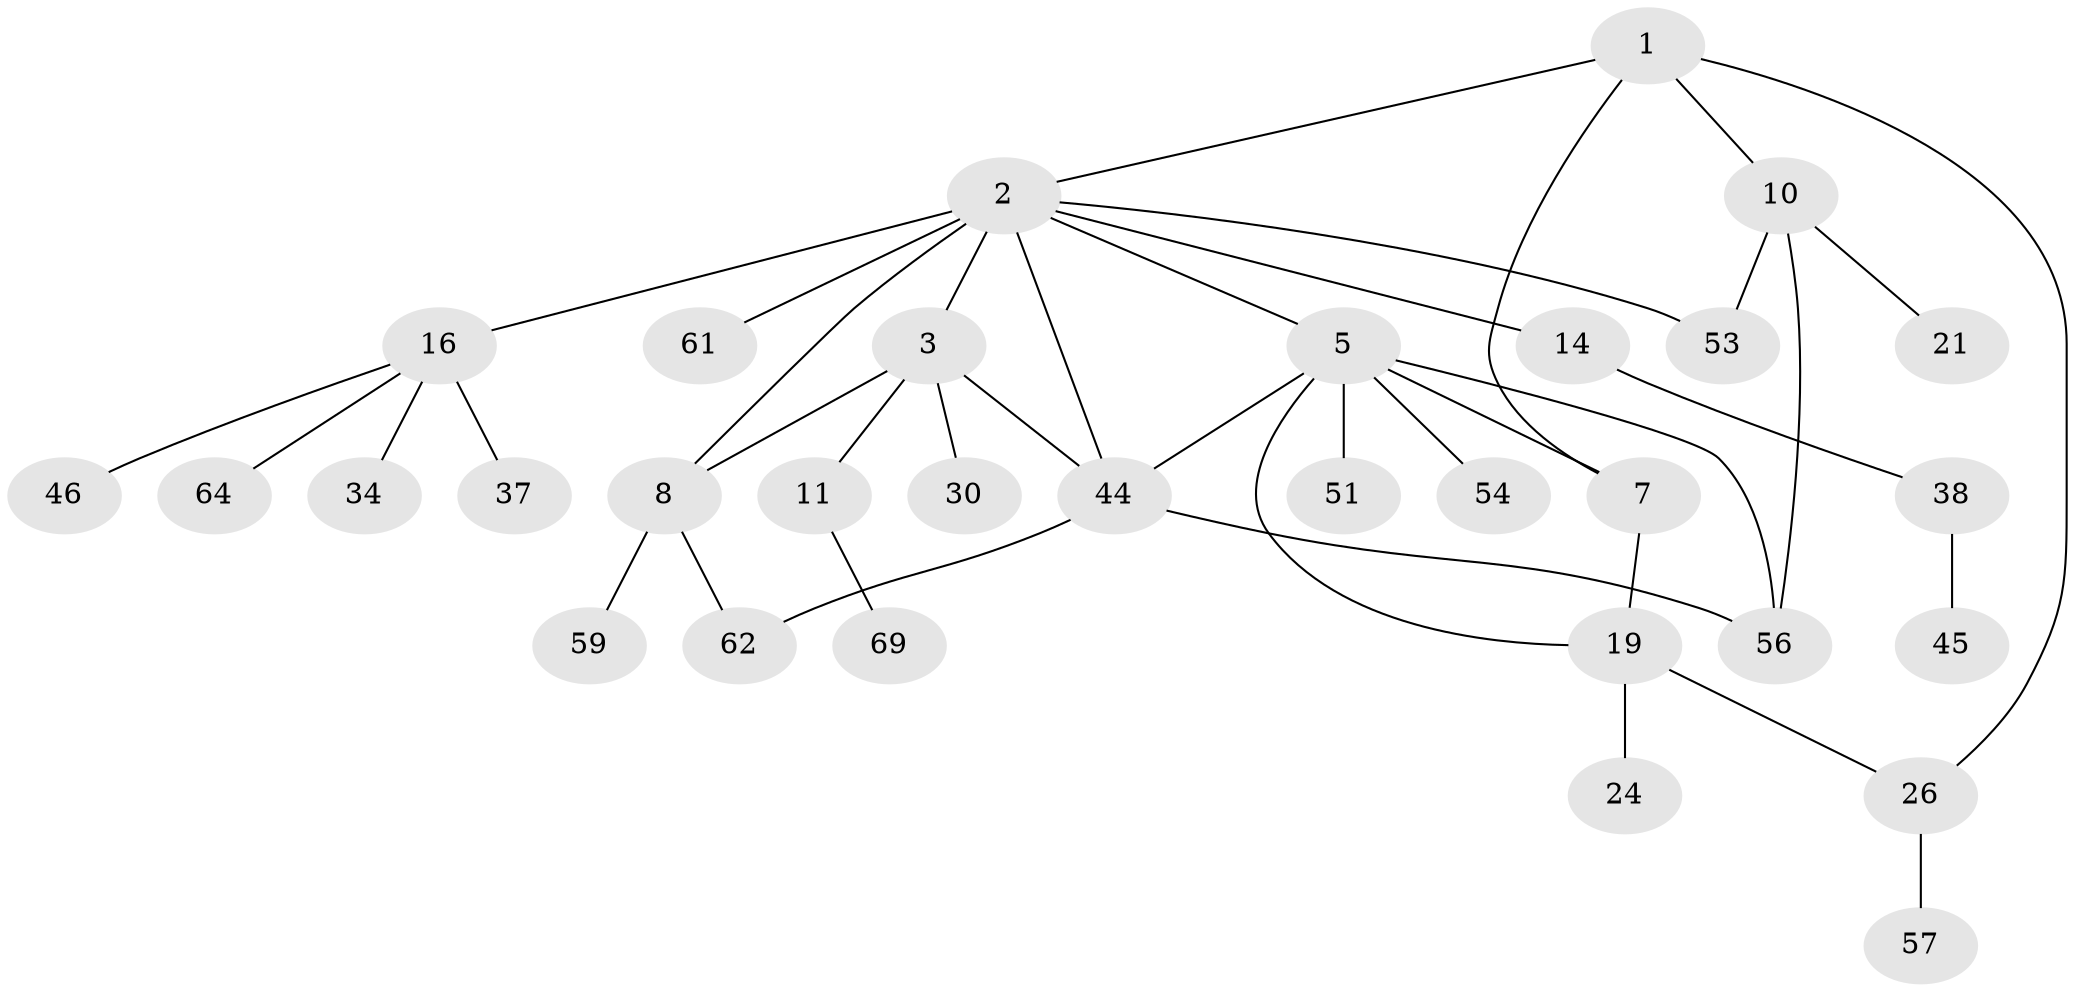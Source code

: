 // original degree distribution, {5: 0.0379746835443038, 10: 0.012658227848101266, 6: 0.02531645569620253, 3: 0.20253164556962025, 4: 0.10126582278481013, 2: 0.25316455696202533, 1: 0.3670886075949367}
// Generated by graph-tools (version 1.1) at 2025/17/03/04/25 18:17:10]
// undirected, 31 vertices, 40 edges
graph export_dot {
graph [start="1"]
  node [color=gray90,style=filled];
  1 [super="+28"];
  2 [super="+52+20+4+9"];
  3 [super="+6+15"];
  5 [super="+40+33"];
  7 [super="+12+18"];
  8 [super="+13+50+25"];
  10 [super="+42"];
  11;
  14 [super="+43"];
  16 [super="+29"];
  19 [super="+36+22+41"];
  21;
  24;
  26 [super="+39"];
  30;
  34;
  37;
  38 [super="+73"];
  44 [super="+55+68"];
  45 [super="+49"];
  46;
  51;
  53 [super="+70"];
  54 [super="+66"];
  56 [super="+75+65"];
  57;
  59;
  61;
  62;
  64;
  69 [super="+78"];
  1 -- 2;
  1 -- 7;
  1 -- 10;
  1 -- 26;
  2 -- 3;
  2 -- 14 [weight=2];
  2 -- 16 [weight=2];
  2 -- 53;
  2 -- 61;
  2 -- 44;
  2 -- 5;
  2 -- 8 [weight=2];
  3 -- 8 [weight=3];
  3 -- 30;
  3 -- 11;
  3 -- 44;
  5 -- 51;
  5 -- 54;
  5 -- 44;
  5 -- 56;
  5 -- 7;
  5 -- 19;
  7 -- 19;
  8 -- 59;
  8 -- 62;
  10 -- 21;
  10 -- 56;
  10 -- 53;
  11 -- 69;
  14 -- 38;
  16 -- 34;
  16 -- 64;
  16 -- 37;
  16 -- 46;
  19 -- 24;
  19 -- 26;
  26 -- 57;
  38 -- 45;
  44 -- 62;
  44 -- 56;
}
